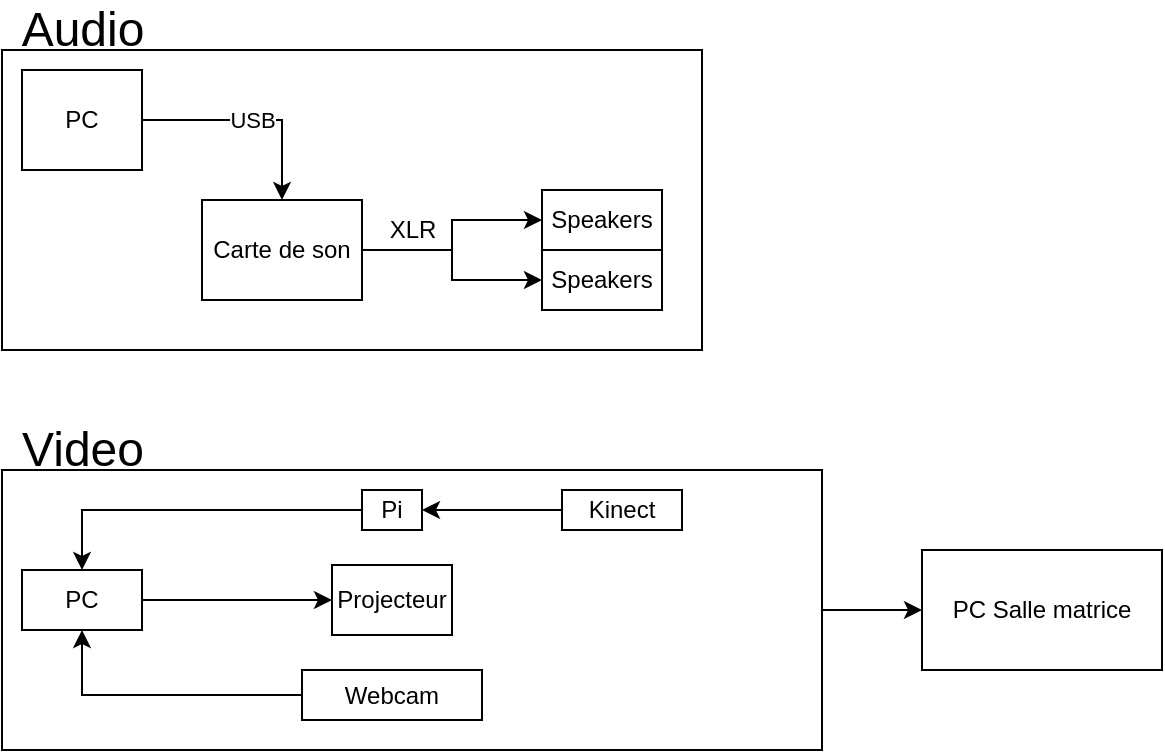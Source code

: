<mxfile version="16.5.2" type="device"><diagram id="Khv1OqhMCEvOYd3CLJw9" name="Page-1"><mxGraphModel dx="1422" dy="716" grid="1" gridSize="10" guides="1" tooltips="1" connect="1" arrows="1" fold="1" page="1" pageScale="1" pageWidth="827" pageHeight="1169" math="0" shadow="0"><root><mxCell id="0"/><mxCell id="1" parent="0"/><mxCell id="nH6hOSjPUCd5lxxecGtY-2" value="" style="rounded=0;whiteSpace=wrap;html=1;" parent="1" vertex="1"><mxGeometry x="70" y="40" width="350" height="150" as="geometry"/></mxCell><mxCell id="nH6hOSjPUCd5lxxecGtY-4" value="USB" style="edgeStyle=orthogonalEdgeStyle;rounded=0;orthogonalLoop=1;jettySize=auto;html=1;exitX=1;exitY=0.5;exitDx=0;exitDy=0;" parent="1" source="nH6hOSjPUCd5lxxecGtY-1" target="nH6hOSjPUCd5lxxecGtY-3" edge="1"><mxGeometry relative="1" as="geometry"><mxPoint as="offset"/></mxGeometry></mxCell><mxCell id="nH6hOSjPUCd5lxxecGtY-1" value="PC" style="rounded=0;whiteSpace=wrap;html=1;" parent="1" vertex="1"><mxGeometry x="80" y="50" width="60" height="50" as="geometry"/></mxCell><mxCell id="XqFAeIvDagOg5WSfcur--7" style="edgeStyle=orthogonalEdgeStyle;rounded=0;orthogonalLoop=1;jettySize=auto;html=1;exitX=1;exitY=0.5;exitDx=0;exitDy=0;entryX=0;entryY=0.5;entryDx=0;entryDy=0;fontSize=12;" parent="1" source="nH6hOSjPUCd5lxxecGtY-3" target="XqFAeIvDagOg5WSfcur--3" edge="1"><mxGeometry relative="1" as="geometry"/></mxCell><mxCell id="XqFAeIvDagOg5WSfcur--9" style="edgeStyle=orthogonalEdgeStyle;rounded=0;orthogonalLoop=1;jettySize=auto;html=1;exitX=1;exitY=0.5;exitDx=0;exitDy=0;entryX=0;entryY=0.5;entryDx=0;entryDy=0;fontSize=12;" parent="1" source="nH6hOSjPUCd5lxxecGtY-3" target="XqFAeIvDagOg5WSfcur--1" edge="1"><mxGeometry relative="1" as="geometry"/></mxCell><mxCell id="nH6hOSjPUCd5lxxecGtY-3" value="Carte de son" style="rounded=0;whiteSpace=wrap;html=1;" parent="1" vertex="1"><mxGeometry x="170" y="115" width="80" height="50" as="geometry"/></mxCell><mxCell id="nH6hOSjPUCd5lxxecGtY-5" value="&lt;font style=&quot;font-size: 24px&quot;&gt;Audio&lt;/font&gt;" style="text;html=1;align=center;verticalAlign=middle;resizable=0;points=[];autosize=1;strokeColor=none;fillColor=none;" parent="1" vertex="1"><mxGeometry x="70" y="20" width="80" height="20" as="geometry"/></mxCell><mxCell id="l0FstoOQB_58Hy04V9DB-17" style="edgeStyle=orthogonalEdgeStyle;rounded=0;orthogonalLoop=1;jettySize=auto;html=1;exitX=1;exitY=0.5;exitDx=0;exitDy=0;entryX=0;entryY=0.5;entryDx=0;entryDy=0;" parent="1" source="nH6hOSjPUCd5lxxecGtY-11" target="nH6hOSjPUCd5lxxecGtY-52" edge="1"><mxGeometry relative="1" as="geometry"/></mxCell><mxCell id="nH6hOSjPUCd5lxxecGtY-11" value="" style="rounded=0;whiteSpace=wrap;html=1;" parent="1" vertex="1"><mxGeometry x="70" y="250" width="410" height="140" as="geometry"/></mxCell><mxCell id="l0FstoOQB_58Hy04V9DB-15" style="edgeStyle=orthogonalEdgeStyle;rounded=0;orthogonalLoop=1;jettySize=auto;html=1;exitX=1;exitY=0.5;exitDx=0;exitDy=0;entryX=0;entryY=0.5;entryDx=0;entryDy=0;" parent="1" source="nH6hOSjPUCd5lxxecGtY-13" target="nH6hOSjPUCd5lxxecGtY-41" edge="1"><mxGeometry relative="1" as="geometry"/></mxCell><mxCell id="nH6hOSjPUCd5lxxecGtY-13" value="PC" style="rounded=0;whiteSpace=wrap;html=1;" parent="1" vertex="1"><mxGeometry x="80" y="300" width="60" height="30" as="geometry"/></mxCell><mxCell id="nH6hOSjPUCd5lxxecGtY-17" value="&lt;div style=&quot;font-size: 24px&quot;&gt;&lt;font style=&quot;font-size: 24px&quot;&gt;Video&lt;/font&gt;&lt;/div&gt;" style="text;html=1;align=center;verticalAlign=middle;resizable=0;points=[];autosize=1;strokeColor=none;fillColor=none;" parent="1" vertex="1"><mxGeometry x="70" y="230" width="80" height="20" as="geometry"/></mxCell><mxCell id="l0FstoOQB_58Hy04V9DB-21" style="edgeStyle=orthogonalEdgeStyle;rounded=0;orthogonalLoop=1;jettySize=auto;html=1;exitX=0;exitY=0.5;exitDx=0;exitDy=0;entryX=1;entryY=0.5;entryDx=0;entryDy=0;" parent="1" source="nH6hOSjPUCd5lxxecGtY-20" target="l0FstoOQB_58Hy04V9DB-2" edge="1"><mxGeometry relative="1" as="geometry"/></mxCell><mxCell id="nH6hOSjPUCd5lxxecGtY-20" value="&lt;div&gt;Kinect&lt;/div&gt;" style="rounded=0;whiteSpace=wrap;html=1;" parent="1" vertex="1"><mxGeometry x="350" y="260" width="60" height="20" as="geometry"/></mxCell><mxCell id="l0FstoOQB_58Hy04V9DB-28" style="edgeStyle=orthogonalEdgeStyle;rounded=0;orthogonalLoop=1;jettySize=auto;html=1;exitX=0;exitY=0.5;exitDx=0;exitDy=0;entryX=0.5;entryY=1;entryDx=0;entryDy=0;" parent="1" source="nH6hOSjPUCd5lxxecGtY-23" target="nH6hOSjPUCd5lxxecGtY-13" edge="1"><mxGeometry relative="1" as="geometry"/></mxCell><mxCell id="nH6hOSjPUCd5lxxecGtY-23" value="Webcam" style="rounded=0;whiteSpace=wrap;html=1;" parent="1" vertex="1"><mxGeometry x="220" y="350" width="90" height="25" as="geometry"/></mxCell><mxCell id="nH6hOSjPUCd5lxxecGtY-41" value="&lt;div&gt;Projecteur&lt;/div&gt;" style="rounded=0;whiteSpace=wrap;html=1;" parent="1" vertex="1"><mxGeometry x="235" y="297.5" width="60" height="35" as="geometry"/></mxCell><mxCell id="nH6hOSjPUCd5lxxecGtY-52" value="&lt;div&gt;PC Salle matrice&lt;/div&gt;" style="whiteSpace=wrap;html=1;fontSize=12;" parent="1" vertex="1"><mxGeometry x="530" y="290" width="120" height="60" as="geometry"/></mxCell><mxCell id="XqFAeIvDagOg5WSfcur--1" value="Speakers" style="rounded=0;whiteSpace=wrap;html=1;" parent="1" vertex="1"><mxGeometry x="340" y="140" width="60" height="30" as="geometry"/></mxCell><mxCell id="XqFAeIvDagOg5WSfcur--3" value="Speakers" style="rounded=0;whiteSpace=wrap;html=1;" parent="1" vertex="1"><mxGeometry x="340" y="110" width="60" height="30" as="geometry"/></mxCell><mxCell id="l0FstoOQB_58Hy04V9DB-1" value="XLR" style="text;html=1;strokeColor=none;fillColor=none;align=center;verticalAlign=middle;whiteSpace=wrap;rounded=0;" parent="1" vertex="1"><mxGeometry x="257.5" y="115" width="35" height="30" as="geometry"/></mxCell><mxCell id="l0FstoOQB_58Hy04V9DB-20" style="edgeStyle=orthogonalEdgeStyle;rounded=0;orthogonalLoop=1;jettySize=auto;html=1;exitX=0;exitY=0.5;exitDx=0;exitDy=0;entryX=0.5;entryY=0;entryDx=0;entryDy=0;" parent="1" source="l0FstoOQB_58Hy04V9DB-2" target="nH6hOSjPUCd5lxxecGtY-13" edge="1"><mxGeometry relative="1" as="geometry"/></mxCell><mxCell id="l0FstoOQB_58Hy04V9DB-2" value="Pi" style="rounded=0;whiteSpace=wrap;html=1;" parent="1" vertex="1"><mxGeometry x="250" y="260" width="30" height="20" as="geometry"/></mxCell></root></mxGraphModel></diagram></mxfile>
